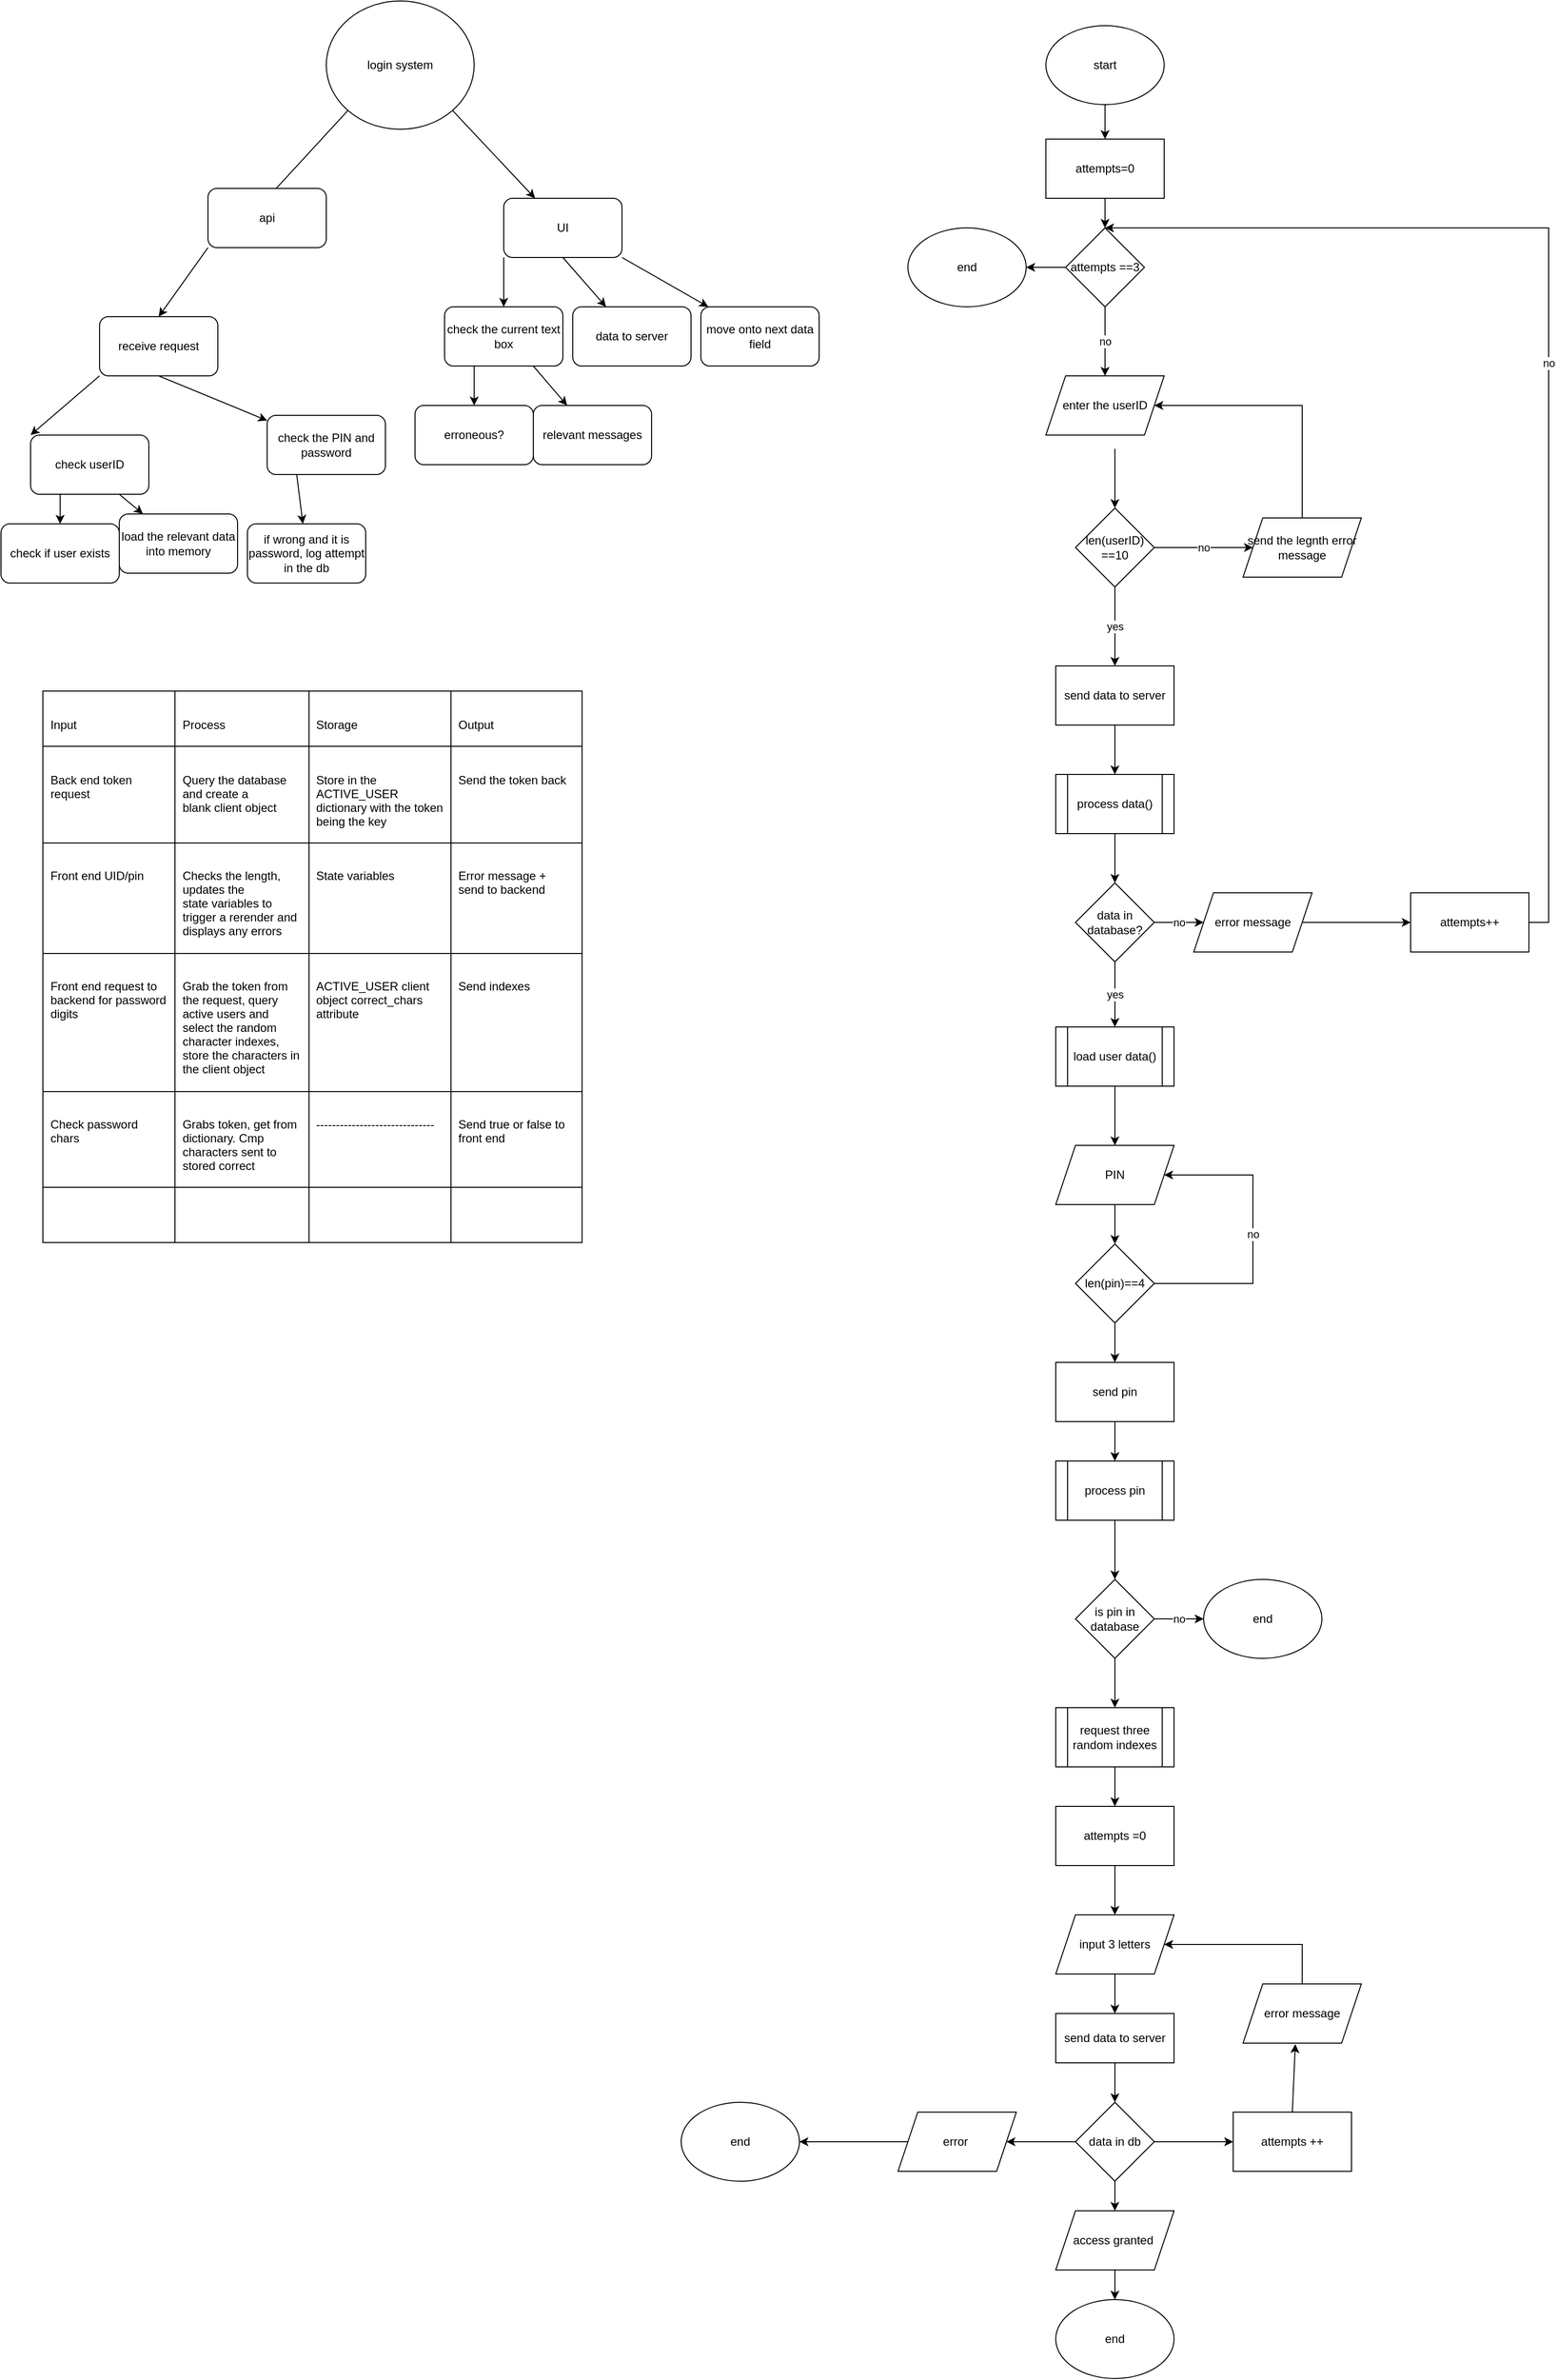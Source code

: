 <mxfile version="16.3.0" type="device"><diagram id="R2lEEEUBdFMjLlhIrx00" name="Page-1"><mxGraphModel dx="2307" dy="1287" grid="1" gridSize="10" guides="1" tooltips="1" connect="1" arrows="1" fold="1" page="1" pageScale="5" pageWidth="850" pageHeight="1100" math="0" shadow="0" extFonts="Permanent Marker^https://fonts.googleapis.com/css?family=Permanent+Marker"><root><mxCell id="0"/><mxCell id="1" parent="0"/><mxCell id="m90IPnQngYJvO1Dv90gY-1" value="login system" style="ellipse;whiteSpace=wrap;html=1;" parent="1" vertex="1"><mxGeometry x="340" y="40" width="150" height="130" as="geometry"/></mxCell><mxCell id="m90IPnQngYJvO1Dv90gY-2" value="" style="endArrow=classic;html=1;rounded=0;exitX=0;exitY=1;exitDx=0;exitDy=0;" parent="1" source="m90IPnQngYJvO1Dv90gY-1" edge="1"><mxGeometry width="50" height="50" relative="1" as="geometry"><mxPoint x="560" y="430" as="sourcePoint"/><mxPoint x="280" y="240" as="targetPoint"/></mxGeometry></mxCell><mxCell id="m90IPnQngYJvO1Dv90gY-3" value="api" style="rounded=1;whiteSpace=wrap;html=1;" parent="1" vertex="1"><mxGeometry x="220" y="230" width="120" height="60" as="geometry"/></mxCell><mxCell id="m90IPnQngYJvO1Dv90gY-4" value="" style="endArrow=classic;html=1;rounded=0;exitX=0;exitY=1;exitDx=0;exitDy=0;entryX=0.5;entryY=0;entryDx=0;entryDy=0;" parent="1" source="m90IPnQngYJvO1Dv90gY-3" target="m90IPnQngYJvO1Dv90gY-5" edge="1"><mxGeometry width="50" height="50" relative="1" as="geometry"><mxPoint x="490" y="570" as="sourcePoint"/><mxPoint x="160" y="360" as="targetPoint"/></mxGeometry></mxCell><mxCell id="m90IPnQngYJvO1Dv90gY-5" value="receive request" style="rounded=1;whiteSpace=wrap;html=1;" parent="1" vertex="1"><mxGeometry x="110" y="360" width="120" height="60" as="geometry"/></mxCell><mxCell id="m90IPnQngYJvO1Dv90gY-9" value="check userID" style="rounded=1;whiteSpace=wrap;html=1;" parent="1" vertex="1"><mxGeometry x="40" y="480" width="120" height="60" as="geometry"/></mxCell><mxCell id="m90IPnQngYJvO1Dv90gY-10" value="" style="endArrow=classic;html=1;rounded=0;exitX=0;exitY=1;exitDx=0;exitDy=0;entryX=0;entryY=0;entryDx=0;entryDy=0;" parent="1" source="m90IPnQngYJvO1Dv90gY-5" target="m90IPnQngYJvO1Dv90gY-9" edge="1"><mxGeometry width="50" height="50" relative="1" as="geometry"><mxPoint x="490" y="570" as="sourcePoint"/><mxPoint x="540" y="520" as="targetPoint"/></mxGeometry></mxCell><mxCell id="m90IPnQngYJvO1Dv90gY-11" value="" style="endArrow=classic;html=1;rounded=0;exitX=0.5;exitY=1;exitDx=0;exitDy=0;" parent="1" source="m90IPnQngYJvO1Dv90gY-5" target="m90IPnQngYJvO1Dv90gY-12" edge="1"><mxGeometry width="50" height="50" relative="1" as="geometry"><mxPoint x="490" y="570" as="sourcePoint"/><mxPoint x="240" y="520" as="targetPoint"/></mxGeometry></mxCell><mxCell id="m90IPnQngYJvO1Dv90gY-12" value="check the PIN and password" style="rounded=1;whiteSpace=wrap;html=1;" parent="1" vertex="1"><mxGeometry x="280" y="460" width="120" height="60" as="geometry"/></mxCell><mxCell id="m90IPnQngYJvO1Dv90gY-13" value="" style="endArrow=classic;html=1;rounded=0;exitX=0.75;exitY=1;exitDx=0;exitDy=0;" parent="1" source="m90IPnQngYJvO1Dv90gY-9" target="m90IPnQngYJvO1Dv90gY-14" edge="1"><mxGeometry width="50" height="50" relative="1" as="geometry"><mxPoint x="490" y="560" as="sourcePoint"/><mxPoint x="70" y="600" as="targetPoint"/></mxGeometry></mxCell><mxCell id="m90IPnQngYJvO1Dv90gY-14" value="load the relevant data into memory" style="rounded=1;whiteSpace=wrap;html=1;" parent="1" vertex="1"><mxGeometry x="130" y="560" width="120" height="60" as="geometry"/></mxCell><mxCell id="m90IPnQngYJvO1Dv90gY-16" value="" style="endArrow=classic;html=1;rounded=0;exitX=0.25;exitY=1;exitDx=0;exitDy=0;" parent="1" source="m90IPnQngYJvO1Dv90gY-9" target="m90IPnQngYJvO1Dv90gY-17" edge="1"><mxGeometry width="50" height="50" relative="1" as="geometry"><mxPoint x="490" y="560" as="sourcePoint"/><mxPoint x="70" y="600" as="targetPoint"/></mxGeometry></mxCell><mxCell id="m90IPnQngYJvO1Dv90gY-17" value="check if user exists" style="rounded=1;whiteSpace=wrap;html=1;" parent="1" vertex="1"><mxGeometry x="10" y="570" width="120" height="60" as="geometry"/></mxCell><mxCell id="m90IPnQngYJvO1Dv90gY-18" value="" style="endArrow=classic;html=1;rounded=0;exitX=0.25;exitY=1;exitDx=0;exitDy=0;" parent="1" source="m90IPnQngYJvO1Dv90gY-12" target="m90IPnQngYJvO1Dv90gY-19" edge="1"><mxGeometry width="50" height="50" relative="1" as="geometry"><mxPoint x="490" y="560" as="sourcePoint"/><mxPoint x="310" y="560" as="targetPoint"/></mxGeometry></mxCell><mxCell id="m90IPnQngYJvO1Dv90gY-19" value="if wrong and it is password, log attempt in the db" style="rounded=1;whiteSpace=wrap;html=1;" parent="1" vertex="1"><mxGeometry x="260" y="570" width="120" height="60" as="geometry"/></mxCell><mxCell id="m90IPnQngYJvO1Dv90gY-20" value="" style="endArrow=classic;html=1;rounded=0;exitX=1;exitY=1;exitDx=0;exitDy=0;" parent="1" source="m90IPnQngYJvO1Dv90gY-1" target="m90IPnQngYJvO1Dv90gY-21" edge="1"><mxGeometry width="50" height="50" relative="1" as="geometry"><mxPoint x="490" y="340" as="sourcePoint"/><mxPoint x="560" y="240" as="targetPoint"/></mxGeometry></mxCell><mxCell id="m90IPnQngYJvO1Dv90gY-21" value="UI" style="rounded=1;whiteSpace=wrap;html=1;" parent="1" vertex="1"><mxGeometry x="520" y="240" width="120" height="60" as="geometry"/></mxCell><mxCell id="m90IPnQngYJvO1Dv90gY-22" value="" style="endArrow=classic;html=1;rounded=0;exitX=0;exitY=1;exitDx=0;exitDy=0;" parent="1" source="m90IPnQngYJvO1Dv90gY-21" target="m90IPnQngYJvO1Dv90gY-23" edge="1"><mxGeometry width="50" height="50" relative="1" as="geometry"><mxPoint x="490" y="340" as="sourcePoint"/><mxPoint x="520" y="380" as="targetPoint"/></mxGeometry></mxCell><mxCell id="m90IPnQngYJvO1Dv90gY-23" value="check the current text box" style="rounded=1;whiteSpace=wrap;html=1;" parent="1" vertex="1"><mxGeometry x="460" y="350" width="120" height="60" as="geometry"/></mxCell><mxCell id="m90IPnQngYJvO1Dv90gY-24" value="" style="endArrow=classic;html=1;rounded=0;exitX=0.25;exitY=1;exitDx=0;exitDy=0;" parent="1" source="m90IPnQngYJvO1Dv90gY-23" target="m90IPnQngYJvO1Dv90gY-25" edge="1"><mxGeometry width="50" height="50" relative="1" as="geometry"><mxPoint x="490" y="330" as="sourcePoint"/><mxPoint x="490" y="480" as="targetPoint"/></mxGeometry></mxCell><mxCell id="m90IPnQngYJvO1Dv90gY-25" value="erroneous?" style="rounded=1;whiteSpace=wrap;html=1;" parent="1" vertex="1"><mxGeometry x="430" y="450" width="120" height="60" as="geometry"/></mxCell><mxCell id="m90IPnQngYJvO1Dv90gY-26" value="" style="endArrow=classic;html=1;rounded=0;exitX=0.75;exitY=1;exitDx=0;exitDy=0;" parent="1" source="m90IPnQngYJvO1Dv90gY-23" target="m90IPnQngYJvO1Dv90gY-27" edge="1"><mxGeometry width="50" height="50" relative="1" as="geometry"><mxPoint x="490" y="330" as="sourcePoint"/><mxPoint x="580" y="460" as="targetPoint"/></mxGeometry></mxCell><mxCell id="m90IPnQngYJvO1Dv90gY-27" value="relevant messages" style="rounded=1;whiteSpace=wrap;html=1;" parent="1" vertex="1"><mxGeometry x="550" y="450" width="120" height="60" as="geometry"/></mxCell><mxCell id="m90IPnQngYJvO1Dv90gY-28" value="" style="endArrow=classic;html=1;rounded=0;exitX=1;exitY=1;exitDx=0;exitDy=0;" parent="1" source="m90IPnQngYJvO1Dv90gY-21" target="m90IPnQngYJvO1Dv90gY-29" edge="1"><mxGeometry width="50" height="50" relative="1" as="geometry"><mxPoint x="620" y="350" as="sourcePoint"/><mxPoint x="620" y="360" as="targetPoint"/></mxGeometry></mxCell><mxCell id="m90IPnQngYJvO1Dv90gY-29" value="move onto next data field" style="rounded=1;whiteSpace=wrap;html=1;" parent="1" vertex="1"><mxGeometry x="720" y="350" width="120" height="60" as="geometry"/></mxCell><mxCell id="m90IPnQngYJvO1Dv90gY-31" value="" style="endArrow=classic;html=1;rounded=0;exitX=0.5;exitY=1;exitDx=0;exitDy=0;" parent="1" source="m90IPnQngYJvO1Dv90gY-21" target="m90IPnQngYJvO1Dv90gY-32" edge="1"><mxGeometry width="50" height="50" relative="1" as="geometry"><mxPoint x="490" y="330" as="sourcePoint"/><mxPoint x="610" y="350" as="targetPoint"/></mxGeometry></mxCell><mxCell id="m90IPnQngYJvO1Dv90gY-32" value="data to server" style="rounded=1;whiteSpace=wrap;html=1;" parent="1" vertex="1"><mxGeometry x="590" y="350" width="120" height="60" as="geometry"/></mxCell><mxCell id="m90IPnQngYJvO1Dv90gY-34" value="start" style="ellipse;whiteSpace=wrap;html=1;" parent="1" vertex="1"><mxGeometry x="1070" y="65" width="120" height="80" as="geometry"/></mxCell><mxCell id="m90IPnQngYJvO1Dv90gY-35" value="enter the userID" style="shape=parallelogram;perimeter=parallelogramPerimeter;whiteSpace=wrap;html=1;fixedSize=1;" parent="1" vertex="1"><mxGeometry x="1070" y="420" width="120" height="60" as="geometry"/></mxCell><mxCell id="m90IPnQngYJvO1Dv90gY-36" value="" style="endArrow=classic;html=1;rounded=0;exitX=0.5;exitY=1;exitDx=0;exitDy=0;" parent="1" source="m90IPnQngYJvO1Dv90gY-34" target="m90IPnQngYJvO1Dv90gY-44" edge="1"><mxGeometry width="50" height="50" relative="1" as="geometry"><mxPoint x="1210" y="150" as="sourcePoint"/><mxPoint x="1170" y="200" as="targetPoint"/></mxGeometry></mxCell><mxCell id="m90IPnQngYJvO1Dv90gY-37" value="" style="endArrow=classic;html=1;rounded=0;exitX=0.5;exitY=1;exitDx=0;exitDy=0;entryX=0.5;entryY=0;entryDx=0;entryDy=0;" parent="1" target="m90IPnQngYJvO1Dv90gY-39" edge="1"><mxGeometry width="50" height="50" relative="1" as="geometry"><mxPoint x="1140" y="494" as="sourcePoint"/><mxPoint x="1140" y="534" as="targetPoint"/></mxGeometry></mxCell><mxCell id="m90IPnQngYJvO1Dv90gY-39" value="len(userID)&lt;br&gt;==10" style="rhombus;whiteSpace=wrap;html=1;" parent="1" vertex="1"><mxGeometry x="1100" y="554" width="80" height="80" as="geometry"/></mxCell><mxCell id="m90IPnQngYJvO1Dv90gY-40" value="no" style="endArrow=classic;html=1;rounded=0;exitX=1;exitY=0.5;exitDx=0;exitDy=0;entryX=0;entryY=0.5;entryDx=0;entryDy=0;" parent="1" source="m90IPnQngYJvO1Dv90gY-39" target="m90IPnQngYJvO1Dv90gY-41" edge="1"><mxGeometry width="50" height="50" relative="1" as="geometry"><mxPoint x="1220" y="404" as="sourcePoint"/><mxPoint x="1260" y="594" as="targetPoint"/></mxGeometry></mxCell><mxCell id="m90IPnQngYJvO1Dv90gY-41" value="send the legnth error message" style="shape=parallelogram;perimeter=parallelogramPerimeter;whiteSpace=wrap;html=1;fixedSize=1;" parent="1" vertex="1"><mxGeometry x="1270" y="564" width="120" height="60" as="geometry"/></mxCell><mxCell id="m90IPnQngYJvO1Dv90gY-42" value="" style="endArrow=classic;html=1;rounded=0;entryX=1;entryY=0.5;entryDx=0;entryDy=0;exitX=0.5;exitY=0;exitDx=0;exitDy=0;" parent="1" source="m90IPnQngYJvO1Dv90gY-41" target="m90IPnQngYJvO1Dv90gY-35" edge="1"><mxGeometry width="50" height="50" relative="1" as="geometry"><mxPoint x="1360" y="544" as="sourcePoint"/><mxPoint x="1194.545" y="450.364" as="targetPoint"/><Array as="points"><mxPoint x="1330" y="450"/></Array></mxGeometry></mxCell><mxCell id="m90IPnQngYJvO1Dv90gY-44" value="attempts=0" style="rounded=0;whiteSpace=wrap;html=1;" parent="1" vertex="1"><mxGeometry x="1070" y="180" width="120" height="60" as="geometry"/></mxCell><mxCell id="m90IPnQngYJvO1Dv90gY-45" value="" style="endArrow=classic;html=1;rounded=0;exitX=0.5;exitY=1;exitDx=0;exitDy=0;" parent="1" source="m90IPnQngYJvO1Dv90gY-44" target="m90IPnQngYJvO1Dv90gY-61" edge="1"><mxGeometry width="50" height="50" relative="1" as="geometry"><mxPoint x="1210" y="340" as="sourcePoint"/><mxPoint x="1150" y="260" as="targetPoint"/></mxGeometry></mxCell><mxCell id="m90IPnQngYJvO1Dv90gY-46" value="yes" style="endArrow=classic;html=1;rounded=0;exitX=0.5;exitY=1;exitDx=0;exitDy=0;" parent="1" source="m90IPnQngYJvO1Dv90gY-39" target="m90IPnQngYJvO1Dv90gY-47" edge="1"><mxGeometry width="50" height="50" relative="1" as="geometry"><mxPoint x="1220" y="504" as="sourcePoint"/><mxPoint x="1140" y="714" as="targetPoint"/></mxGeometry></mxCell><mxCell id="m90IPnQngYJvO1Dv90gY-47" value="send data to server" style="rounded=0;whiteSpace=wrap;html=1;" parent="1" vertex="1"><mxGeometry x="1080" y="714" width="120" height="60" as="geometry"/></mxCell><mxCell id="m90IPnQngYJvO1Dv90gY-48" value="process data()" style="shape=process;whiteSpace=wrap;html=1;backgroundOutline=1;" parent="1" vertex="1"><mxGeometry x="1080" y="824" width="120" height="60" as="geometry"/></mxCell><mxCell id="m90IPnQngYJvO1Dv90gY-49" value="" style="endArrow=classic;html=1;rounded=0;exitX=0.5;exitY=1;exitDx=0;exitDy=0;entryX=0.5;entryY=0;entryDx=0;entryDy=0;" parent="1" source="m90IPnQngYJvO1Dv90gY-47" target="m90IPnQngYJvO1Dv90gY-48" edge="1"><mxGeometry width="50" height="50" relative="1" as="geometry"><mxPoint x="1220" y="804" as="sourcePoint"/><mxPoint x="1270" y="754" as="targetPoint"/></mxGeometry></mxCell><mxCell id="m90IPnQngYJvO1Dv90gY-50" value="" style="endArrow=classic;html=1;rounded=0;exitX=0.5;exitY=1;exitDx=0;exitDy=0;" parent="1" source="m90IPnQngYJvO1Dv90gY-48" target="m90IPnQngYJvO1Dv90gY-51" edge="1"><mxGeometry width="50" height="50" relative="1" as="geometry"><mxPoint x="1220" y="804" as="sourcePoint"/><mxPoint x="1140" y="974" as="targetPoint"/></mxGeometry></mxCell><mxCell id="m90IPnQngYJvO1Dv90gY-51" value="data in database?" style="rhombus;whiteSpace=wrap;html=1;" parent="1" vertex="1"><mxGeometry x="1100" y="934" width="80" height="80" as="geometry"/></mxCell><mxCell id="m90IPnQngYJvO1Dv90gY-52" value="no" style="endArrow=classic;html=1;rounded=0;exitX=1;exitY=0.5;exitDx=0;exitDy=0;entryX=0.5;entryY=0;entryDx=0;entryDy=0;" parent="1" source="m90IPnQngYJvO1Dv90gY-58" target="m90IPnQngYJvO1Dv90gY-61" edge="1"><mxGeometry width="50" height="50" relative="1" as="geometry"><mxPoint x="1560" y="897" as="sourcePoint"/><mxPoint x="1320" y="280" as="targetPoint"/><Array as="points"><mxPoint x="1580" y="974"/><mxPoint x="1580" y="270"/></Array></mxGeometry></mxCell><mxCell id="m90IPnQngYJvO1Dv90gY-53" value="yes" style="endArrow=classic;html=1;rounded=0;exitX=0.5;exitY=1;exitDx=0;exitDy=0;" parent="1" source="m90IPnQngYJvO1Dv90gY-51" target="m90IPnQngYJvO1Dv90gY-66" edge="1"><mxGeometry width="50" height="50" relative="1" as="geometry"><mxPoint x="1220" y="1094" as="sourcePoint"/><mxPoint x="1140" y="1064" as="targetPoint"/></mxGeometry></mxCell><mxCell id="m90IPnQngYJvO1Dv90gY-54" value="error message" style="shape=parallelogram;perimeter=parallelogramPerimeter;whiteSpace=wrap;html=1;fixedSize=1;" parent="1" vertex="1"><mxGeometry x="1220" y="944" width="120" height="60" as="geometry"/></mxCell><mxCell id="m90IPnQngYJvO1Dv90gY-55" value="no" style="endArrow=classic;html=1;rounded=0;exitX=1;exitY=0.5;exitDx=0;exitDy=0;entryX=0;entryY=0.5;entryDx=0;entryDy=0;" parent="1" source="m90IPnQngYJvO1Dv90gY-51" target="m90IPnQngYJvO1Dv90gY-54" edge="1"><mxGeometry width="50" height="50" relative="1" as="geometry"><mxPoint x="1220" y="794" as="sourcePoint"/><mxPoint x="1270" y="744" as="targetPoint"/></mxGeometry></mxCell><mxCell id="m90IPnQngYJvO1Dv90gY-58" value="attempts++" style="rounded=0;whiteSpace=wrap;html=1;" parent="1" vertex="1"><mxGeometry x="1440" y="944" width="120" height="60" as="geometry"/></mxCell><mxCell id="m90IPnQngYJvO1Dv90gY-59" value="" style="endArrow=classic;html=1;rounded=0;exitX=1;exitY=0.5;exitDx=0;exitDy=0;entryX=0;entryY=0.5;entryDx=0;entryDy=0;" parent="1" source="m90IPnQngYJvO1Dv90gY-54" target="m90IPnQngYJvO1Dv90gY-58" edge="1"><mxGeometry width="50" height="50" relative="1" as="geometry"><mxPoint x="1220" y="794" as="sourcePoint"/><mxPoint x="1270" y="744" as="targetPoint"/></mxGeometry></mxCell><mxCell id="m90IPnQngYJvO1Dv90gY-61" value="attempts ==3" style="rhombus;whiteSpace=wrap;html=1;" parent="1" vertex="1"><mxGeometry x="1090" y="270" width="80" height="80" as="geometry"/></mxCell><mxCell id="m90IPnQngYJvO1Dv90gY-62" value="no" style="endArrow=classic;html=1;rounded=0;exitX=0.5;exitY=1;exitDx=0;exitDy=0;entryX=0.5;entryY=0;entryDx=0;entryDy=0;" parent="1" source="m90IPnQngYJvO1Dv90gY-61" target="m90IPnQngYJvO1Dv90gY-35" edge="1"><mxGeometry width="50" height="50" relative="1" as="geometry"><mxPoint x="1210" y="540" as="sourcePoint"/><mxPoint x="1260" y="490" as="targetPoint"/></mxGeometry></mxCell><mxCell id="m90IPnQngYJvO1Dv90gY-63" value="" style="endArrow=classic;html=1;rounded=0;exitX=0;exitY=0.5;exitDx=0;exitDy=0;" parent="1" source="m90IPnQngYJvO1Dv90gY-61" target="m90IPnQngYJvO1Dv90gY-64" edge="1"><mxGeometry width="50" height="50" relative="1" as="geometry"><mxPoint x="1210" y="640" as="sourcePoint"/><mxPoint x="1030" y="310" as="targetPoint"/></mxGeometry></mxCell><mxCell id="m90IPnQngYJvO1Dv90gY-64" value="end" style="ellipse;whiteSpace=wrap;html=1;" parent="1" vertex="1"><mxGeometry x="930" y="270" width="120" height="80" as="geometry"/></mxCell><mxCell id="m90IPnQngYJvO1Dv90gY-66" value="load user data()" style="shape=process;whiteSpace=wrap;html=1;backgroundOutline=1;" parent="1" vertex="1"><mxGeometry x="1080" y="1080" width="120" height="60" as="geometry"/></mxCell><mxCell id="m90IPnQngYJvO1Dv90gY-67" value="" style="endArrow=classic;html=1;rounded=0;exitX=0.5;exitY=1;exitDx=0;exitDy=0;" parent="1" source="m90IPnQngYJvO1Dv90gY-66" target="m90IPnQngYJvO1Dv90gY-68" edge="1"><mxGeometry width="50" height="50" relative="1" as="geometry"><mxPoint x="1140" y="1150" as="sourcePoint"/><mxPoint x="1140" y="1200" as="targetPoint"/></mxGeometry></mxCell><mxCell id="m90IPnQngYJvO1Dv90gY-68" value="PIN" style="shape=parallelogram;perimeter=parallelogramPerimeter;whiteSpace=wrap;html=1;fixedSize=1;" parent="1" vertex="1"><mxGeometry x="1080" y="1200" width="120" height="60" as="geometry"/></mxCell><mxCell id="m90IPnQngYJvO1Dv90gY-69" value="len(pin)==4" style="rhombus;whiteSpace=wrap;html=1;" parent="1" vertex="1"><mxGeometry x="1100" y="1300" width="80" height="80" as="geometry"/></mxCell><mxCell id="m90IPnQngYJvO1Dv90gY-70" value="" style="endArrow=classic;html=1;rounded=0;exitX=0.5;exitY=1;exitDx=0;exitDy=0;entryX=0.5;entryY=0;entryDx=0;entryDy=0;" parent="1" source="m90IPnQngYJvO1Dv90gY-68" target="m90IPnQngYJvO1Dv90gY-69" edge="1"><mxGeometry width="50" height="50" relative="1" as="geometry"><mxPoint x="1210" y="1360" as="sourcePoint"/><mxPoint x="1260" y="1310" as="targetPoint"/></mxGeometry></mxCell><mxCell id="m90IPnQngYJvO1Dv90gY-71" value="no" style="endArrow=classic;html=1;rounded=0;exitX=1;exitY=0.5;exitDx=0;exitDy=0;entryX=1;entryY=0.5;entryDx=0;entryDy=0;" parent="1" source="m90IPnQngYJvO1Dv90gY-69" target="m90IPnQngYJvO1Dv90gY-68" edge="1"><mxGeometry width="50" height="50" relative="1" as="geometry"><mxPoint x="1210" y="1360" as="sourcePoint"/><mxPoint x="1260" y="1340" as="targetPoint"/><Array as="points"><mxPoint x="1280" y="1340"/><mxPoint x="1280" y="1230"/></Array></mxGeometry></mxCell><mxCell id="m90IPnQngYJvO1Dv90gY-73" value="" style="endArrow=classic;html=1;rounded=0;exitX=0.5;exitY=1;exitDx=0;exitDy=0;" parent="1" source="m90IPnQngYJvO1Dv90gY-69" target="m90IPnQngYJvO1Dv90gY-74" edge="1"><mxGeometry width="50" height="50" relative="1" as="geometry"><mxPoint x="1210" y="1560" as="sourcePoint"/><mxPoint x="1140" y="1450" as="targetPoint"/></mxGeometry></mxCell><mxCell id="m90IPnQngYJvO1Dv90gY-74" value="send pin" style="rounded=0;whiteSpace=wrap;html=1;" parent="1" vertex="1"><mxGeometry x="1080" y="1420" width="120" height="60" as="geometry"/></mxCell><mxCell id="m90IPnQngYJvO1Dv90gY-75" value="" style="endArrow=classic;html=1;rounded=0;exitX=0.5;exitY=1;exitDx=0;exitDy=0;" parent="1" source="m90IPnQngYJvO1Dv90gY-74" target="m90IPnQngYJvO1Dv90gY-76" edge="1"><mxGeometry width="50" height="50" relative="1" as="geometry"><mxPoint x="1210" y="1560" as="sourcePoint"/><mxPoint x="1140" y="1540" as="targetPoint"/></mxGeometry></mxCell><mxCell id="m90IPnQngYJvO1Dv90gY-76" value="process pin" style="shape=process;whiteSpace=wrap;html=1;backgroundOutline=1;" parent="1" vertex="1"><mxGeometry x="1080" y="1520" width="120" height="60" as="geometry"/></mxCell><mxCell id="m90IPnQngYJvO1Dv90gY-77" value="" style="endArrow=classic;html=1;rounded=0;exitX=0.5;exitY=1;exitDx=0;exitDy=0;" parent="1" source="m90IPnQngYJvO1Dv90gY-76" target="m90IPnQngYJvO1Dv90gY-78" edge="1"><mxGeometry width="50" height="50" relative="1" as="geometry"><mxPoint x="1220" y="1460" as="sourcePoint"/><mxPoint x="1140" y="1640" as="targetPoint"/></mxGeometry></mxCell><mxCell id="m90IPnQngYJvO1Dv90gY-78" value="is pin in database" style="rhombus;whiteSpace=wrap;html=1;" parent="1" vertex="1"><mxGeometry x="1100" y="1640" width="80" height="80" as="geometry"/></mxCell><mxCell id="m90IPnQngYJvO1Dv90gY-79" value="no" style="endArrow=classic;html=1;rounded=0;exitX=1;exitY=0.5;exitDx=0;exitDy=0;" parent="1" source="m90IPnQngYJvO1Dv90gY-78" target="m90IPnQngYJvO1Dv90gY-80" edge="1"><mxGeometry width="50" height="50" relative="1" as="geometry"><mxPoint x="1220" y="1450" as="sourcePoint"/><mxPoint x="1240" y="1680" as="targetPoint"/></mxGeometry></mxCell><mxCell id="m90IPnQngYJvO1Dv90gY-80" value="end" style="ellipse;whiteSpace=wrap;html=1;" parent="1" vertex="1"><mxGeometry x="1230" y="1640" width="120" height="80" as="geometry"/></mxCell><mxCell id="m90IPnQngYJvO1Dv90gY-81" value="" style="endArrow=classic;html=1;rounded=0;exitX=0.5;exitY=1;exitDx=0;exitDy=0;entryX=0.5;entryY=0;entryDx=0;entryDy=0;" parent="1" source="m90IPnQngYJvO1Dv90gY-78" target="m90IPnQngYJvO1Dv90gY-83" edge="1"><mxGeometry width="50" height="50" relative="1" as="geometry"><mxPoint x="1220" y="1550" as="sourcePoint"/><mxPoint x="1140" y="1770" as="targetPoint"/></mxGeometry></mxCell><mxCell id="m90IPnQngYJvO1Dv90gY-83" value="request three random indexes" style="shape=process;whiteSpace=wrap;html=1;backgroundOutline=1;" parent="1" vertex="1"><mxGeometry x="1080" y="1770" width="120" height="60" as="geometry"/></mxCell><mxCell id="m90IPnQngYJvO1Dv90gY-84" value="" style="endArrow=classic;html=1;rounded=0;exitX=0.5;exitY=1;exitDx=0;exitDy=0;entryX=0.5;entryY=0;entryDx=0;entryDy=0;" parent="1" source="m90IPnQngYJvO1Dv90gY-83" target="m90IPnQngYJvO1Dv90gY-89" edge="1"><mxGeometry width="50" height="50" relative="1" as="geometry"><mxPoint x="1220" y="1840" as="sourcePoint"/><mxPoint x="1160" y="1860" as="targetPoint"/></mxGeometry></mxCell><mxCell id="m90IPnQngYJvO1Dv90gY-85" value="input 3 letters" style="shape=parallelogram;perimeter=parallelogramPerimeter;whiteSpace=wrap;html=1;fixedSize=1;" parent="1" vertex="1"><mxGeometry x="1080" y="1980" width="120" height="60" as="geometry"/></mxCell><mxCell id="m90IPnQngYJvO1Dv90gY-86" value="" style="endArrow=classic;html=1;rounded=0;exitX=0.5;exitY=1;exitDx=0;exitDy=0;entryX=0.5;entryY=0;entryDx=0;entryDy=0;" parent="1" source="m90IPnQngYJvO1Dv90gY-85" target="m90IPnQngYJvO1Dv90gY-94" edge="1"><mxGeometry width="50" height="50" relative="1" as="geometry"><mxPoint x="1220" y="1950" as="sourcePoint"/><mxPoint x="1140" y="2070" as="targetPoint"/></mxGeometry></mxCell><mxCell id="m90IPnQngYJvO1Dv90gY-89" value="attempts =0" style="rounded=0;whiteSpace=wrap;html=1;" parent="1" vertex="1"><mxGeometry x="1080" y="1870" width="120" height="60" as="geometry"/></mxCell><mxCell id="m90IPnQngYJvO1Dv90gY-91" value="" style="endArrow=classic;html=1;rounded=0;exitX=0.5;exitY=1;exitDx=0;exitDy=0;entryX=0.5;entryY=0;entryDx=0;entryDy=0;" parent="1" source="m90IPnQngYJvO1Dv90gY-89" target="m90IPnQngYJvO1Dv90gY-85" edge="1"><mxGeometry width="50" height="50" relative="1" as="geometry"><mxPoint x="1220" y="1840" as="sourcePoint"/><mxPoint x="1270" y="1790" as="targetPoint"/></mxGeometry></mxCell><mxCell id="m90IPnQngYJvO1Dv90gY-94" value="send data to server" style="rounded=0;whiteSpace=wrap;html=1;" parent="1" vertex="1"><mxGeometry x="1080" y="2080" width="120" height="50" as="geometry"/></mxCell><mxCell id="m90IPnQngYJvO1Dv90gY-95" value="" style="endArrow=classic;html=1;rounded=0;exitX=0.5;exitY=1;exitDx=0;exitDy=0;" parent="1" source="m90IPnQngYJvO1Dv90gY-94" target="m90IPnQngYJvO1Dv90gY-96" edge="1"><mxGeometry width="50" height="50" relative="1" as="geometry"><mxPoint x="1220" y="2040" as="sourcePoint"/><mxPoint x="1140" y="2180" as="targetPoint"/></mxGeometry></mxCell><mxCell id="m90IPnQngYJvO1Dv90gY-96" value="data in db" style="rhombus;whiteSpace=wrap;html=1;" parent="1" vertex="1"><mxGeometry x="1100" y="2170" width="80" height="80" as="geometry"/></mxCell><mxCell id="m90IPnQngYJvO1Dv90gY-97" value="" style="endArrow=classic;html=1;rounded=0;exitX=1;exitY=0.5;exitDx=0;exitDy=0;entryX=0;entryY=0.5;entryDx=0;entryDy=0;" parent="1" source="m90IPnQngYJvO1Dv90gY-96" target="m90IPnQngYJvO1Dv90gY-99" edge="1"><mxGeometry width="50" height="50" relative="1" as="geometry"><mxPoint x="1220" y="2040" as="sourcePoint"/><mxPoint x="1200" y="2210" as="targetPoint"/></mxGeometry></mxCell><mxCell id="m90IPnQngYJvO1Dv90gY-99" value="attempts ++" style="rounded=0;whiteSpace=wrap;html=1;" parent="1" vertex="1"><mxGeometry x="1260" y="2180" width="120" height="60" as="geometry"/></mxCell><mxCell id="m90IPnQngYJvO1Dv90gY-101" value="" style="endArrow=classic;html=1;rounded=0;exitX=0.5;exitY=0;exitDx=0;exitDy=0;entryX=0.442;entryY=1.017;entryDx=0;entryDy=0;entryPerimeter=0;" parent="1" source="m90IPnQngYJvO1Dv90gY-99" target="m90IPnQngYJvO1Dv90gY-103" edge="1"><mxGeometry width="50" height="50" relative="1" as="geometry"><mxPoint x="1220" y="2040" as="sourcePoint"/><mxPoint x="1320" y="2140" as="targetPoint"/></mxGeometry></mxCell><mxCell id="m90IPnQngYJvO1Dv90gY-103" value="error message" style="shape=parallelogram;perimeter=parallelogramPerimeter;whiteSpace=wrap;html=1;fixedSize=1;" parent="1" vertex="1"><mxGeometry x="1270" y="2050" width="120" height="60" as="geometry"/></mxCell><mxCell id="m90IPnQngYJvO1Dv90gY-104" value="" style="endArrow=classic;html=1;rounded=0;exitX=0.5;exitY=0;exitDx=0;exitDy=0;entryX=1;entryY=0.5;entryDx=0;entryDy=0;" parent="1" source="m90IPnQngYJvO1Dv90gY-103" target="m90IPnQngYJvO1Dv90gY-85" edge="1"><mxGeometry width="50" height="50" relative="1" as="geometry"><mxPoint x="1220" y="2040" as="sourcePoint"/><mxPoint x="1330" y="1950" as="targetPoint"/><Array as="points"><mxPoint x="1330" y="2010"/></Array></mxGeometry></mxCell><mxCell id="m90IPnQngYJvO1Dv90gY-105" value="" style="endArrow=classic;html=1;rounded=0;exitX=0.5;exitY=1;exitDx=0;exitDy=0;" parent="1" source="m90IPnQngYJvO1Dv90gY-96" target="m90IPnQngYJvO1Dv90gY-106" edge="1"><mxGeometry width="50" height="50" relative="1" as="geometry"><mxPoint x="1210" y="2300" as="sourcePoint"/><mxPoint x="1140" y="2310" as="targetPoint"/></mxGeometry></mxCell><mxCell id="m90IPnQngYJvO1Dv90gY-106" value="access granted&amp;nbsp;&lt;br&gt;" style="shape=parallelogram;perimeter=parallelogramPerimeter;whiteSpace=wrap;html=1;fixedSize=1;" parent="1" vertex="1"><mxGeometry x="1080" y="2280" width="120" height="60" as="geometry"/></mxCell><mxCell id="m90IPnQngYJvO1Dv90gY-107" value="" style="endArrow=classic;html=1;rounded=0;exitX=0.5;exitY=1;exitDx=0;exitDy=0;" parent="1" source="m90IPnQngYJvO1Dv90gY-106" target="m90IPnQngYJvO1Dv90gY-108" edge="1"><mxGeometry width="50" height="50" relative="1" as="geometry"><mxPoint x="1220" y="2340" as="sourcePoint"/><mxPoint x="1140" y="2410" as="targetPoint"/></mxGeometry></mxCell><mxCell id="m90IPnQngYJvO1Dv90gY-108" value="end" style="ellipse;whiteSpace=wrap;html=1;" parent="1" vertex="1"><mxGeometry x="1080" y="2370" width="120" height="80" as="geometry"/></mxCell><mxCell id="m90IPnQngYJvO1Dv90gY-109" value="" style="endArrow=classic;html=1;rounded=0;exitX=0;exitY=0.5;exitDx=0;exitDy=0;" parent="1" source="m90IPnQngYJvO1Dv90gY-96" target="m90IPnQngYJvO1Dv90gY-110" edge="1"><mxGeometry width="50" height="50" relative="1" as="geometry"><mxPoint x="1220" y="2340" as="sourcePoint"/><mxPoint x="980" y="2210" as="targetPoint"/></mxGeometry></mxCell><mxCell id="m90IPnQngYJvO1Dv90gY-110" value="error&amp;nbsp;" style="shape=parallelogram;perimeter=parallelogramPerimeter;whiteSpace=wrap;html=1;fixedSize=1;" parent="1" vertex="1"><mxGeometry x="920" y="2180" width="120" height="60" as="geometry"/></mxCell><mxCell id="m90IPnQngYJvO1Dv90gY-111" value="" style="endArrow=classic;html=1;rounded=0;exitX=0;exitY=0.5;exitDx=0;exitDy=0;" parent="1" source="m90IPnQngYJvO1Dv90gY-110" target="m90IPnQngYJvO1Dv90gY-112" edge="1"><mxGeometry width="50" height="50" relative="1" as="geometry"><mxPoint x="1220" y="2340" as="sourcePoint"/><mxPoint x="860" y="2210" as="targetPoint"/></mxGeometry></mxCell><mxCell id="m90IPnQngYJvO1Dv90gY-112" value="end" style="ellipse;whiteSpace=wrap;html=1;" parent="1" vertex="1"><mxGeometry x="700" y="2170" width="120" height="80" as="geometry"/></mxCell><mxCell id="1I1jbB0rEH2nHY7rtXTg-1" value="&lt;table class=&quot;MsoTableGrid&quot; border=&quot;1&quot; cellspacing=&quot;0&quot; cellpadding=&quot;0&quot; style=&quot;border-collapse: collapse ; border: none&quot;&gt;&#10; &lt;tbody&gt;&lt;tr&gt;&#10;  &lt;td width=&quot;150&quot; valign=&quot;top&quot; style=&quot;width: 112.7pt ; border: solid 1.0pt ; padding: 0cm 5.4pt 0cm 5.4pt&quot;&gt;&#10;  &lt;p class=&quot;MsoNormal&quot; style=&quot;margin-bottom: 0cm ; line-height: normal&quot;&gt;&lt;span lang=&quot;EN-US&quot;&gt;Input&lt;/span&gt;&lt;/p&gt;&#10;  &lt;/td&gt;&#10;  &lt;td width=&quot;150&quot; valign=&quot;top&quot; style=&quot;width: 112.7pt ; border: solid 1.0pt ; border-left: none ; padding: 0cm 5.4pt 0cm 5.4pt&quot;&gt;&#10;  &lt;p class=&quot;MsoNormal&quot; style=&quot;margin-bottom: 0cm ; line-height: normal&quot;&gt;&lt;span lang=&quot;EN-US&quot;&gt;Process&lt;/span&gt;&lt;/p&gt;&#10;  &lt;/td&gt;&#10;  &lt;td width=&quot;150&quot; valign=&quot;top&quot; style=&quot;width: 112.7pt ; border: solid 1.0pt ; border-left: none ; padding: 0cm 5.4pt 0cm 5.4pt&quot;&gt;&#10;  &lt;p class=&quot;MsoNormal&quot; style=&quot;margin-bottom: 0cm ; line-height: normal&quot;&gt;&lt;span lang=&quot;EN-US&quot;&gt;Storage&lt;/span&gt;&lt;/p&gt;&#10;  &lt;/td&gt;&#10;  &lt;td width=&quot;150&quot; valign=&quot;top&quot; style=&quot;width: 112.7pt ; border: solid 1.0pt ; border-left: none ; padding: 0cm 5.4pt 0cm 5.4pt&quot;&gt;&#10;  &lt;p class=&quot;MsoNormal&quot; style=&quot;margin-bottom: 0cm ; line-height: normal&quot;&gt;&lt;span lang=&quot;EN-US&quot;&gt;Output&lt;/span&gt;&lt;/p&gt;&#10;  &lt;/td&gt;&#10; &lt;/tr&gt;&#10; &lt;tr&gt;&#10;  &lt;td width=&quot;150&quot; valign=&quot;top&quot; style=&quot;width: 112.7pt ; border: solid 1.0pt ; border-top: none ; padding: 0cm 5.4pt 0cm 5.4pt&quot;&gt;&#10;  &lt;p class=&quot;MsoNormal&quot; style=&quot;margin-bottom: 0cm ; line-height: normal&quot;&gt;&lt;span lang=&quot;EN-US&quot;&gt;Back end token request&lt;/span&gt;&lt;/p&gt;&#10;  &lt;/td&gt;&#10;  &lt;td width=&quot;150&quot; valign=&quot;top&quot; style=&quot;width: 112.7pt ; border-top: none ; border-left: none ; border-bottom: solid 1.0pt ; border-right: solid 1.0pt ; padding: 0cm 5.4pt 0cm 5.4pt&quot;&gt;&#10;  &lt;p class=&quot;MsoNormal&quot; style=&quot;margin-bottom: 0cm ; line-height: normal&quot;&gt;&lt;span lang=&quot;EN-US&quot;&gt;Query the database and create a&#10;  blank client object&lt;/span&gt;&lt;/p&gt;&#10;  &lt;/td&gt;&#10;  &lt;td width=&quot;150&quot; valign=&quot;top&quot; style=&quot;width: 112.7pt ; border-top: none ; border-left: none ; border-bottom: solid 1.0pt ; border-right: solid 1.0pt ; padding: 0cm 5.4pt 0cm 5.4pt&quot;&gt;&#10;  &lt;p class=&quot;MsoNormal&quot; style=&quot;margin-bottom: 0cm ; line-height: normal&quot;&gt;&lt;span lang=&quot;EN-US&quot;&gt;Store in the ACTIVE_USER&#10;  dictionary with the token being the key &lt;/span&gt;&lt;/p&gt;&#10;  &lt;/td&gt;&#10;  &lt;td width=&quot;150&quot; valign=&quot;top&quot; style=&quot;width: 112.7pt ; border-top: none ; border-left: none ; border-bottom: solid 1.0pt ; border-right: solid 1.0pt ; padding: 0cm 5.4pt 0cm 5.4pt&quot;&gt;&#10;  &lt;p class=&quot;MsoNormal&quot; style=&quot;margin-bottom: 0cm ; line-height: normal&quot;&gt;&lt;span lang=&quot;EN-US&quot;&gt;Send the token back&lt;/span&gt;&lt;/p&gt;&#10;  &lt;/td&gt;&#10; &lt;/tr&gt;&#10; &lt;tr&gt;&#10;  &lt;td width=&quot;150&quot; valign=&quot;top&quot; style=&quot;width: 112.7pt ; border: solid 1.0pt ; border-top: none ; padding: 0cm 5.4pt 0cm 5.4pt&quot;&gt;&#10;  &lt;p class=&quot;MsoNormal&quot; style=&quot;margin-bottom: 0cm ; line-height: normal&quot;&gt;&lt;span lang=&quot;EN-US&quot;&gt;Front end UID/pin&lt;/span&gt;&lt;/p&gt;&#10;  &lt;/td&gt;&#10;  &lt;td width=&quot;150&quot; valign=&quot;top&quot; style=&quot;width: 112.7pt ; border-top: none ; border-left: none ; border-bottom: solid 1.0pt ; border-right: solid 1.0pt ; padding: 0cm 5.4pt 0cm 5.4pt&quot;&gt;&#10;  &lt;p class=&quot;MsoNormal&quot; style=&quot;margin-bottom: 0cm ; line-height: normal&quot;&gt;&lt;span lang=&quot;EN-US&quot;&gt;Checks the length, updates the&#10;  state variables to trigger a rerender and displays any errors &lt;/span&gt;&lt;/p&gt;&#10;  &lt;/td&gt;&#10;  &lt;td width=&quot;150&quot; valign=&quot;top&quot; style=&quot;width: 112.7pt ; border-top: none ; border-left: none ; border-bottom: solid 1.0pt ; border-right: solid 1.0pt ; padding: 0cm 5.4pt 0cm 5.4pt&quot;&gt;&#10;  &lt;p class=&quot;MsoNormal&quot; style=&quot;margin-bottom: 0cm ; line-height: normal&quot;&gt;&lt;span lang=&quot;EN-US&quot;&gt;State variables&lt;/span&gt;&lt;/p&gt;&#10;  &lt;/td&gt;&#10;  &lt;td width=&quot;150&quot; valign=&quot;top&quot; style=&quot;width: 112.7pt ; border-top: none ; border-left: none ; border-bottom: solid 1.0pt ; border-right: solid 1.0pt ; padding: 0cm 5.4pt 0cm 5.4pt&quot;&gt;&#10;  &lt;p class=&quot;MsoNormal&quot; style=&quot;margin-bottom: 0cm ; line-height: normal&quot;&gt;&lt;span lang=&quot;EN-US&quot;&gt;Error message + send to backend &lt;/span&gt;&lt;/p&gt;&#10;  &lt;/td&gt;&#10; &lt;/tr&gt;&#10; &lt;tr&gt;&#10;  &lt;td width=&quot;150&quot; valign=&quot;top&quot; style=&quot;width: 112.7pt ; border: solid 1.0pt ; border-top: none ; padding: 0cm 5.4pt 0cm 5.4pt&quot;&gt;&#10;  &lt;p class=&quot;MsoNormal&quot; style=&quot;margin-bottom: 0cm ; line-height: normal&quot;&gt;&lt;span lang=&quot;EN-US&quot;&gt;Front end request to backend for password&#10;  digits&lt;/span&gt;&lt;/p&gt;&#10;  &lt;/td&gt;&#10;  &lt;td width=&quot;150&quot; valign=&quot;top&quot; style=&quot;width: 112.7pt ; border-top: none ; border-left: none ; border-bottom: solid 1.0pt ; border-right: solid 1.0pt ; padding: 0cm 5.4pt 0cm 5.4pt&quot;&gt;&#10;  &lt;p class=&quot;MsoNormal&quot; style=&quot;margin-bottom: 0cm ; line-height: normal&quot;&gt;&lt;span lang=&quot;EN-US&quot;&gt;Grab the token from the request, query&#10;  active users and select the random character indexes, store the characters in&#10;  the client object&lt;/span&gt;&lt;/p&gt;&#10;  &lt;/td&gt;&#10;  &lt;td width=&quot;150&quot; valign=&quot;top&quot; style=&quot;width: 112.7pt ; border-top: none ; border-left: none ; border-bottom: solid 1.0pt ; border-right: solid 1.0pt ; padding: 0cm 5.4pt 0cm 5.4pt&quot;&gt;&#10;  &lt;p class=&quot;MsoNormal&quot; style=&quot;margin-bottom: 0cm ; line-height: normal&quot;&gt;&lt;span lang=&quot;EN-US&quot;&gt;ACTIVE_USER client object correct_chars&#10;  attribute&lt;/span&gt;&lt;/p&gt;&#10;  &lt;/td&gt;&#10;  &lt;td width=&quot;150&quot; valign=&quot;top&quot; style=&quot;width: 112.7pt ; border-top: none ; border-left: none ; border-bottom: solid 1.0pt ; border-right: solid 1.0pt ; padding: 0cm 5.4pt 0cm 5.4pt&quot;&gt;&#10;  &lt;p class=&quot;MsoNormal&quot; style=&quot;margin-bottom: 0cm ; line-height: normal&quot;&gt;&lt;span lang=&quot;EN-US&quot;&gt;Send indexes&lt;/span&gt;&lt;/p&gt;&#10;  &lt;/td&gt;&#10; &lt;/tr&gt;&#10; &lt;tr&gt;&#10;  &lt;td width=&quot;150&quot; valign=&quot;top&quot; style=&quot;width: 112.7pt ; border: solid 1.0pt ; border-top: none ; padding: 0cm 5.4pt 0cm 5.4pt&quot;&gt;&#10;  &lt;p class=&quot;MsoNormal&quot; style=&quot;margin-bottom: 0cm ; line-height: normal&quot;&gt;&lt;span lang=&quot;EN-US&quot;&gt;Check password chars&lt;/span&gt;&lt;/p&gt;&#10;  &lt;/td&gt;&#10;  &lt;td width=&quot;150&quot; valign=&quot;top&quot; style=&quot;width: 112.7pt ; border-top: none ; border-left: none ; border-bottom: solid 1.0pt ; border-right: solid 1.0pt ; padding: 0cm 5.4pt 0cm 5.4pt&quot;&gt;&#10;  &lt;p class=&quot;MsoNormal&quot; style=&quot;margin-bottom: 0cm ; line-height: normal&quot;&gt;&lt;span lang=&quot;EN-US&quot;&gt;Grabs token, get from dictionary. Cmp&#10;  characters sent to stored correct&lt;/span&gt;&lt;/p&gt;&#10;  &lt;/td&gt;&#10;  &lt;td width=&quot;150&quot; valign=&quot;top&quot; style=&quot;width: 112.7pt ; border-top: none ; border-left: none ; border-bottom: solid 1.0pt ; border-right: solid 1.0pt ; padding: 0cm 5.4pt 0cm 5.4pt&quot;&gt;&#10;  &lt;p class=&quot;MsoNormal&quot; style=&quot;margin-bottom: 0cm ; line-height: normal&quot;&gt;&lt;span lang=&quot;EN-US&quot;&gt;------------------------------&lt;/span&gt;&lt;/p&gt;&#10;  &lt;/td&gt;&#10;  &lt;td width=&quot;150&quot; valign=&quot;top&quot; style=&quot;width: 112.7pt ; border-top: none ; border-left: none ; border-bottom: solid 1.0pt ; border-right: solid 1.0pt ; padding: 0cm 5.4pt 0cm 5.4pt&quot;&gt;&#10;  &lt;p class=&quot;MsoNormal&quot; style=&quot;margin-bottom: 0cm ; line-height: normal&quot;&gt;&lt;span lang=&quot;EN-US&quot;&gt;Send true or false to front end &lt;/span&gt;&lt;/p&gt;&#10;  &lt;/td&gt;&#10; &lt;/tr&gt;&#10; &lt;tr&gt;&#10;  &lt;td width=&quot;150&quot; valign=&quot;top&quot; style=&quot;width: 112.7pt ; border: solid 1.0pt ; border-top: none ; padding: 0cm 5.4pt 0cm 5.4pt&quot;&gt;&#10;  &lt;p class=&quot;MsoNormal&quot; style=&quot;margin-bottom: 0cm ; line-height: normal&quot;&gt;&lt;span lang=&quot;EN-US&quot;&gt;&amp;nbsp;&lt;/span&gt;&lt;/p&gt;&#10;  &lt;/td&gt;&#10;  &lt;td width=&quot;150&quot; valign=&quot;top&quot; style=&quot;width: 112.7pt ; border-top: none ; border-left: none ; border-bottom: solid 1.0pt ; border-right: solid 1.0pt ; padding: 0cm 5.4pt 0cm 5.4pt&quot;&gt;&#10;  &lt;p class=&quot;MsoNormal&quot; style=&quot;margin-bottom: 0cm ; line-height: normal&quot;&gt;&lt;span lang=&quot;EN-US&quot;&gt;&amp;nbsp;&lt;/span&gt;&lt;/p&gt;&#10;  &lt;/td&gt;&#10;  &lt;td width=&quot;150&quot; valign=&quot;top&quot; style=&quot;width: 112.7pt ; border-top: none ; border-left: none ; border-bottom: solid 1.0pt ; border-right: solid 1.0pt ; padding: 0cm 5.4pt 0cm 5.4pt&quot;&gt;&#10;  &lt;p class=&quot;MsoNormal&quot; style=&quot;margin-bottom: 0cm ; line-height: normal&quot;&gt;&lt;span lang=&quot;EN-US&quot;&gt;&amp;nbsp;&lt;/span&gt;&lt;/p&gt;&#10;  &lt;/td&gt;&#10;  &lt;td width=&quot;150&quot; valign=&quot;top&quot; style=&quot;width: 112.7pt ; border-top: none ; border-left: none ; border-bottom: solid 1.0pt ; border-right: solid 1.0pt ; padding: 0cm 5.4pt 0cm 5.4pt&quot;&gt;&#10;  &lt;p class=&quot;MsoNormal&quot; style=&quot;margin-bottom: 0cm ; line-height: normal&quot;&gt;&lt;span lang=&quot;EN-US&quot;&gt;&amp;nbsp;&lt;/span&gt;&lt;/p&gt;&#10;  &lt;/td&gt;&#10; &lt;/tr&gt;&#10;&lt;/tbody&gt;&lt;/table&gt;" style="text;whiteSpace=wrap;html=1;" vertex="1" parent="1"><mxGeometry x="50" y="200" width="550" height="1110" as="geometry"/></mxCell></root></mxGraphModel></diagram></mxfile>